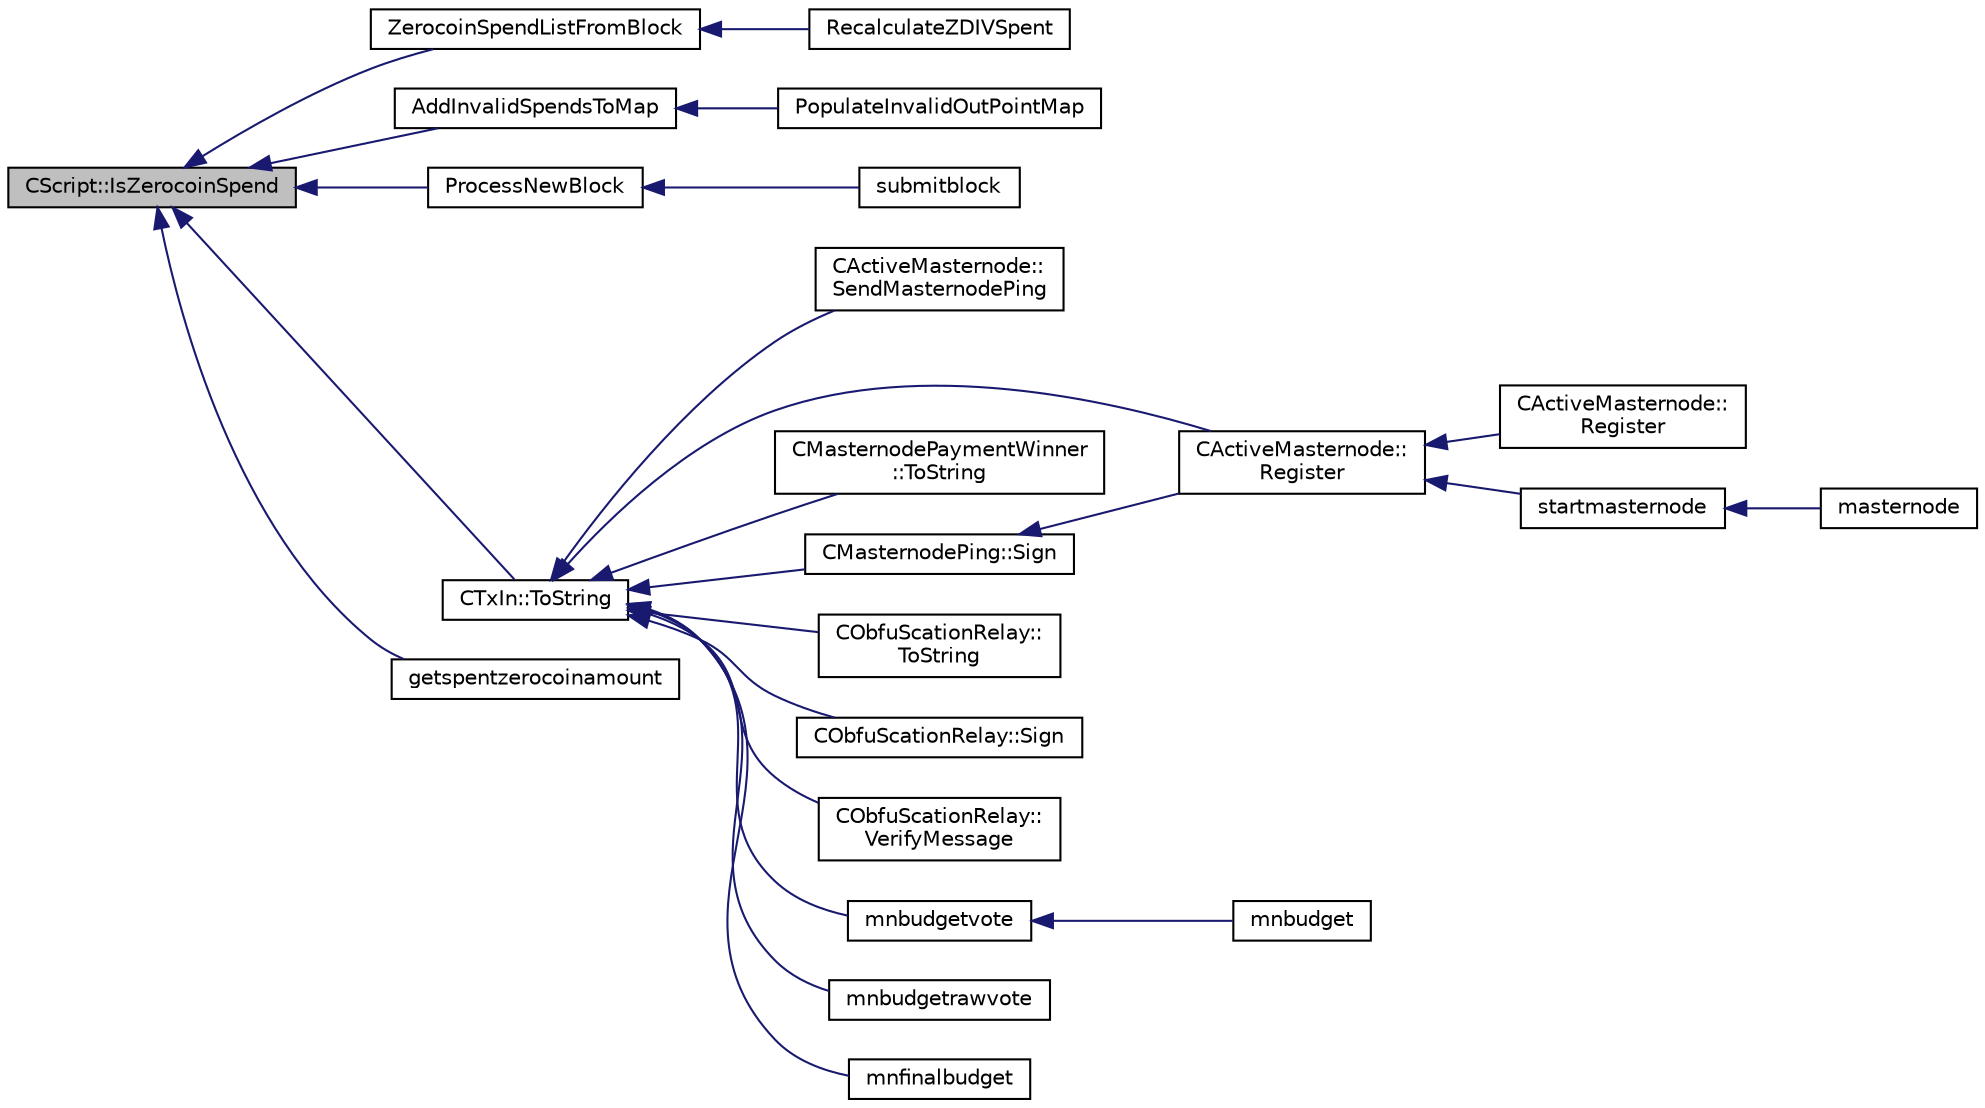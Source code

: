 digraph "CScript::IsZerocoinSpend"
{
  edge [fontname="Helvetica",fontsize="10",labelfontname="Helvetica",labelfontsize="10"];
  node [fontname="Helvetica",fontsize="10",shape=record];
  rankdir="LR";
  Node768 [label="CScript::IsZerocoinSpend",height=0.2,width=0.4,color="black", fillcolor="grey75", style="filled", fontcolor="black"];
  Node768 -> Node769 [dir="back",color="midnightblue",fontsize="10",style="solid",fontname="Helvetica"];
  Node769 [label="ZerocoinSpendListFromBlock",height=0.2,width=0.4,color="black", fillcolor="white", style="filled",URL="$main_8h.html#a79d886b5a0e7d08dc7308749b7aed9d7"];
  Node769 -> Node770 [dir="back",color="midnightblue",fontsize="10",style="solid",fontname="Helvetica"];
  Node770 [label="RecalculateZDIVSpent",height=0.2,width=0.4,color="black", fillcolor="white", style="filled",URL="$main_8h.html#a161774bfe6fd9f0422f56db71f98071b"];
  Node768 -> Node771 [dir="back",color="midnightblue",fontsize="10",style="solid",fontname="Helvetica"];
  Node771 [label="AddInvalidSpendsToMap",height=0.2,width=0.4,color="black", fillcolor="white", style="filled",URL="$main_8cpp.html#a0fd4db861b95e570b19439b08c95a2de"];
  Node771 -> Node772 [dir="back",color="midnightblue",fontsize="10",style="solid",fontname="Helvetica"];
  Node772 [label="PopulateInvalidOutPointMap",height=0.2,width=0.4,color="black", fillcolor="white", style="filled",URL="$main_8h.html#ae7d38ec9b36061a4216d318d34dde6e2"];
  Node768 -> Node773 [dir="back",color="midnightblue",fontsize="10",style="solid",fontname="Helvetica"];
  Node773 [label="ProcessNewBlock",height=0.2,width=0.4,color="black", fillcolor="white", style="filled",URL="$main_8h.html#abb32e71aca0c6a769d419194ada13851",tooltip="Process an incoming block. "];
  Node773 -> Node774 [dir="back",color="midnightblue",fontsize="10",style="solid",fontname="Helvetica"];
  Node774 [label="submitblock",height=0.2,width=0.4,color="black", fillcolor="white", style="filled",URL="$rpcmining_8cpp.html#a6fc1aa077add8cb1c74207056616134d"];
  Node768 -> Node775 [dir="back",color="midnightblue",fontsize="10",style="solid",fontname="Helvetica"];
  Node775 [label="CTxIn::ToString",height=0.2,width=0.4,color="black", fillcolor="white", style="filled",URL="$class_c_tx_in.html#a9f3dcba8a979ca7007448f8ad1d3c4c1"];
  Node775 -> Node776 [dir="back",color="midnightblue",fontsize="10",style="solid",fontname="Helvetica"];
  Node776 [label="CActiveMasternode::\lSendMasternodePing",height=0.2,width=0.4,color="black", fillcolor="white", style="filled",URL="$class_c_active_masternode.html#ae30a82106f2c0b6875344e39e49393c2",tooltip="Ping Masternode. "];
  Node775 -> Node777 [dir="back",color="midnightblue",fontsize="10",style="solid",fontname="Helvetica"];
  Node777 [label="CActiveMasternode::\lRegister",height=0.2,width=0.4,color="black", fillcolor="white", style="filled",URL="$class_c_active_masternode.html#ac53ffe35960cdf312e813de5942a9584",tooltip="Register any Masternode. "];
  Node777 -> Node778 [dir="back",color="midnightblue",fontsize="10",style="solid",fontname="Helvetica"];
  Node778 [label="CActiveMasternode::\lRegister",height=0.2,width=0.4,color="black", fillcolor="white", style="filled",URL="$class_c_active_masternode.html#a99e26870efec1ea98738cda1a5a85702",tooltip="Register remote Masternode. "];
  Node777 -> Node779 [dir="back",color="midnightblue",fontsize="10",style="solid",fontname="Helvetica"];
  Node779 [label="startmasternode",height=0.2,width=0.4,color="black", fillcolor="white", style="filled",URL="$rpcmasternode_8cpp.html#ab37c9f565d5d9dbb3e695422e3474b00"];
  Node779 -> Node780 [dir="back",color="midnightblue",fontsize="10",style="solid",fontname="Helvetica"];
  Node780 [label="masternode",height=0.2,width=0.4,color="black", fillcolor="white", style="filled",URL="$rpcmasternode_8cpp.html#a30609e443aeb47c29ed0878d16b1b5e1"];
  Node775 -> Node781 [dir="back",color="midnightblue",fontsize="10",style="solid",fontname="Helvetica"];
  Node781 [label="CMasternodePaymentWinner\l::ToString",height=0.2,width=0.4,color="black", fillcolor="white", style="filled",URL="$class_c_masternode_payment_winner.html#a188f4b487f9481bdcc6d5b052793512e"];
  Node775 -> Node782 [dir="back",color="midnightblue",fontsize="10",style="solid",fontname="Helvetica"];
  Node782 [label="CMasternodePing::Sign",height=0.2,width=0.4,color="black", fillcolor="white", style="filled",URL="$class_c_masternode_ping.html#afa3eb82ae9457cc135089d83ae7719ea"];
  Node782 -> Node777 [dir="back",color="midnightblue",fontsize="10",style="solid",fontname="Helvetica"];
  Node775 -> Node783 [dir="back",color="midnightblue",fontsize="10",style="solid",fontname="Helvetica"];
  Node783 [label="CObfuScationRelay::\lToString",height=0.2,width=0.4,color="black", fillcolor="white", style="filled",URL="$class_c_obfu_scation_relay.html#a193896557689f778a5381ea8dc7e66b8"];
  Node775 -> Node784 [dir="back",color="midnightblue",fontsize="10",style="solid",fontname="Helvetica"];
  Node784 [label="CObfuScationRelay::Sign",height=0.2,width=0.4,color="black", fillcolor="white", style="filled",URL="$class_c_obfu_scation_relay.html#a6a0c143f5d9536a64bcb1745d2011761"];
  Node775 -> Node785 [dir="back",color="midnightblue",fontsize="10",style="solid",fontname="Helvetica"];
  Node785 [label="CObfuScationRelay::\lVerifyMessage",height=0.2,width=0.4,color="black", fillcolor="white", style="filled",URL="$class_c_obfu_scation_relay.html#aa76fd65563c22d322350e09b2b876e9d"];
  Node775 -> Node786 [dir="back",color="midnightblue",fontsize="10",style="solid",fontname="Helvetica"];
  Node786 [label="mnbudgetvote",height=0.2,width=0.4,color="black", fillcolor="white", style="filled",URL="$rpcmasternode-budget_8cpp.html#a56da074ff2f33c0ef53bb451c67c0761"];
  Node786 -> Node787 [dir="back",color="midnightblue",fontsize="10",style="solid",fontname="Helvetica"];
  Node787 [label="mnbudget",height=0.2,width=0.4,color="black", fillcolor="white", style="filled",URL="$rpcmasternode-budget_8cpp.html#aeabbf924be4d2ce4bedb28a394e1fc6b"];
  Node775 -> Node788 [dir="back",color="midnightblue",fontsize="10",style="solid",fontname="Helvetica"];
  Node788 [label="mnbudgetrawvote",height=0.2,width=0.4,color="black", fillcolor="white", style="filled",URL="$rpcmasternode-budget_8cpp.html#a3ae70ddb7080492d70c053fdf06320f7"];
  Node775 -> Node789 [dir="back",color="midnightblue",fontsize="10",style="solid",fontname="Helvetica"];
  Node789 [label="mnfinalbudget",height=0.2,width=0.4,color="black", fillcolor="white", style="filled",URL="$rpcmasternode-budget_8cpp.html#a9377cde49f5b62904aafb46d7d3c5e7c"];
  Node768 -> Node790 [dir="back",color="midnightblue",fontsize="10",style="solid",fontname="Helvetica"];
  Node790 [label="getspentzerocoinamount",height=0.2,width=0.4,color="black", fillcolor="white", style="filled",URL="$rpcrawtransaction_8cpp.html#af1e6a7813ea10b5897295724b9f06dfb"];
}
